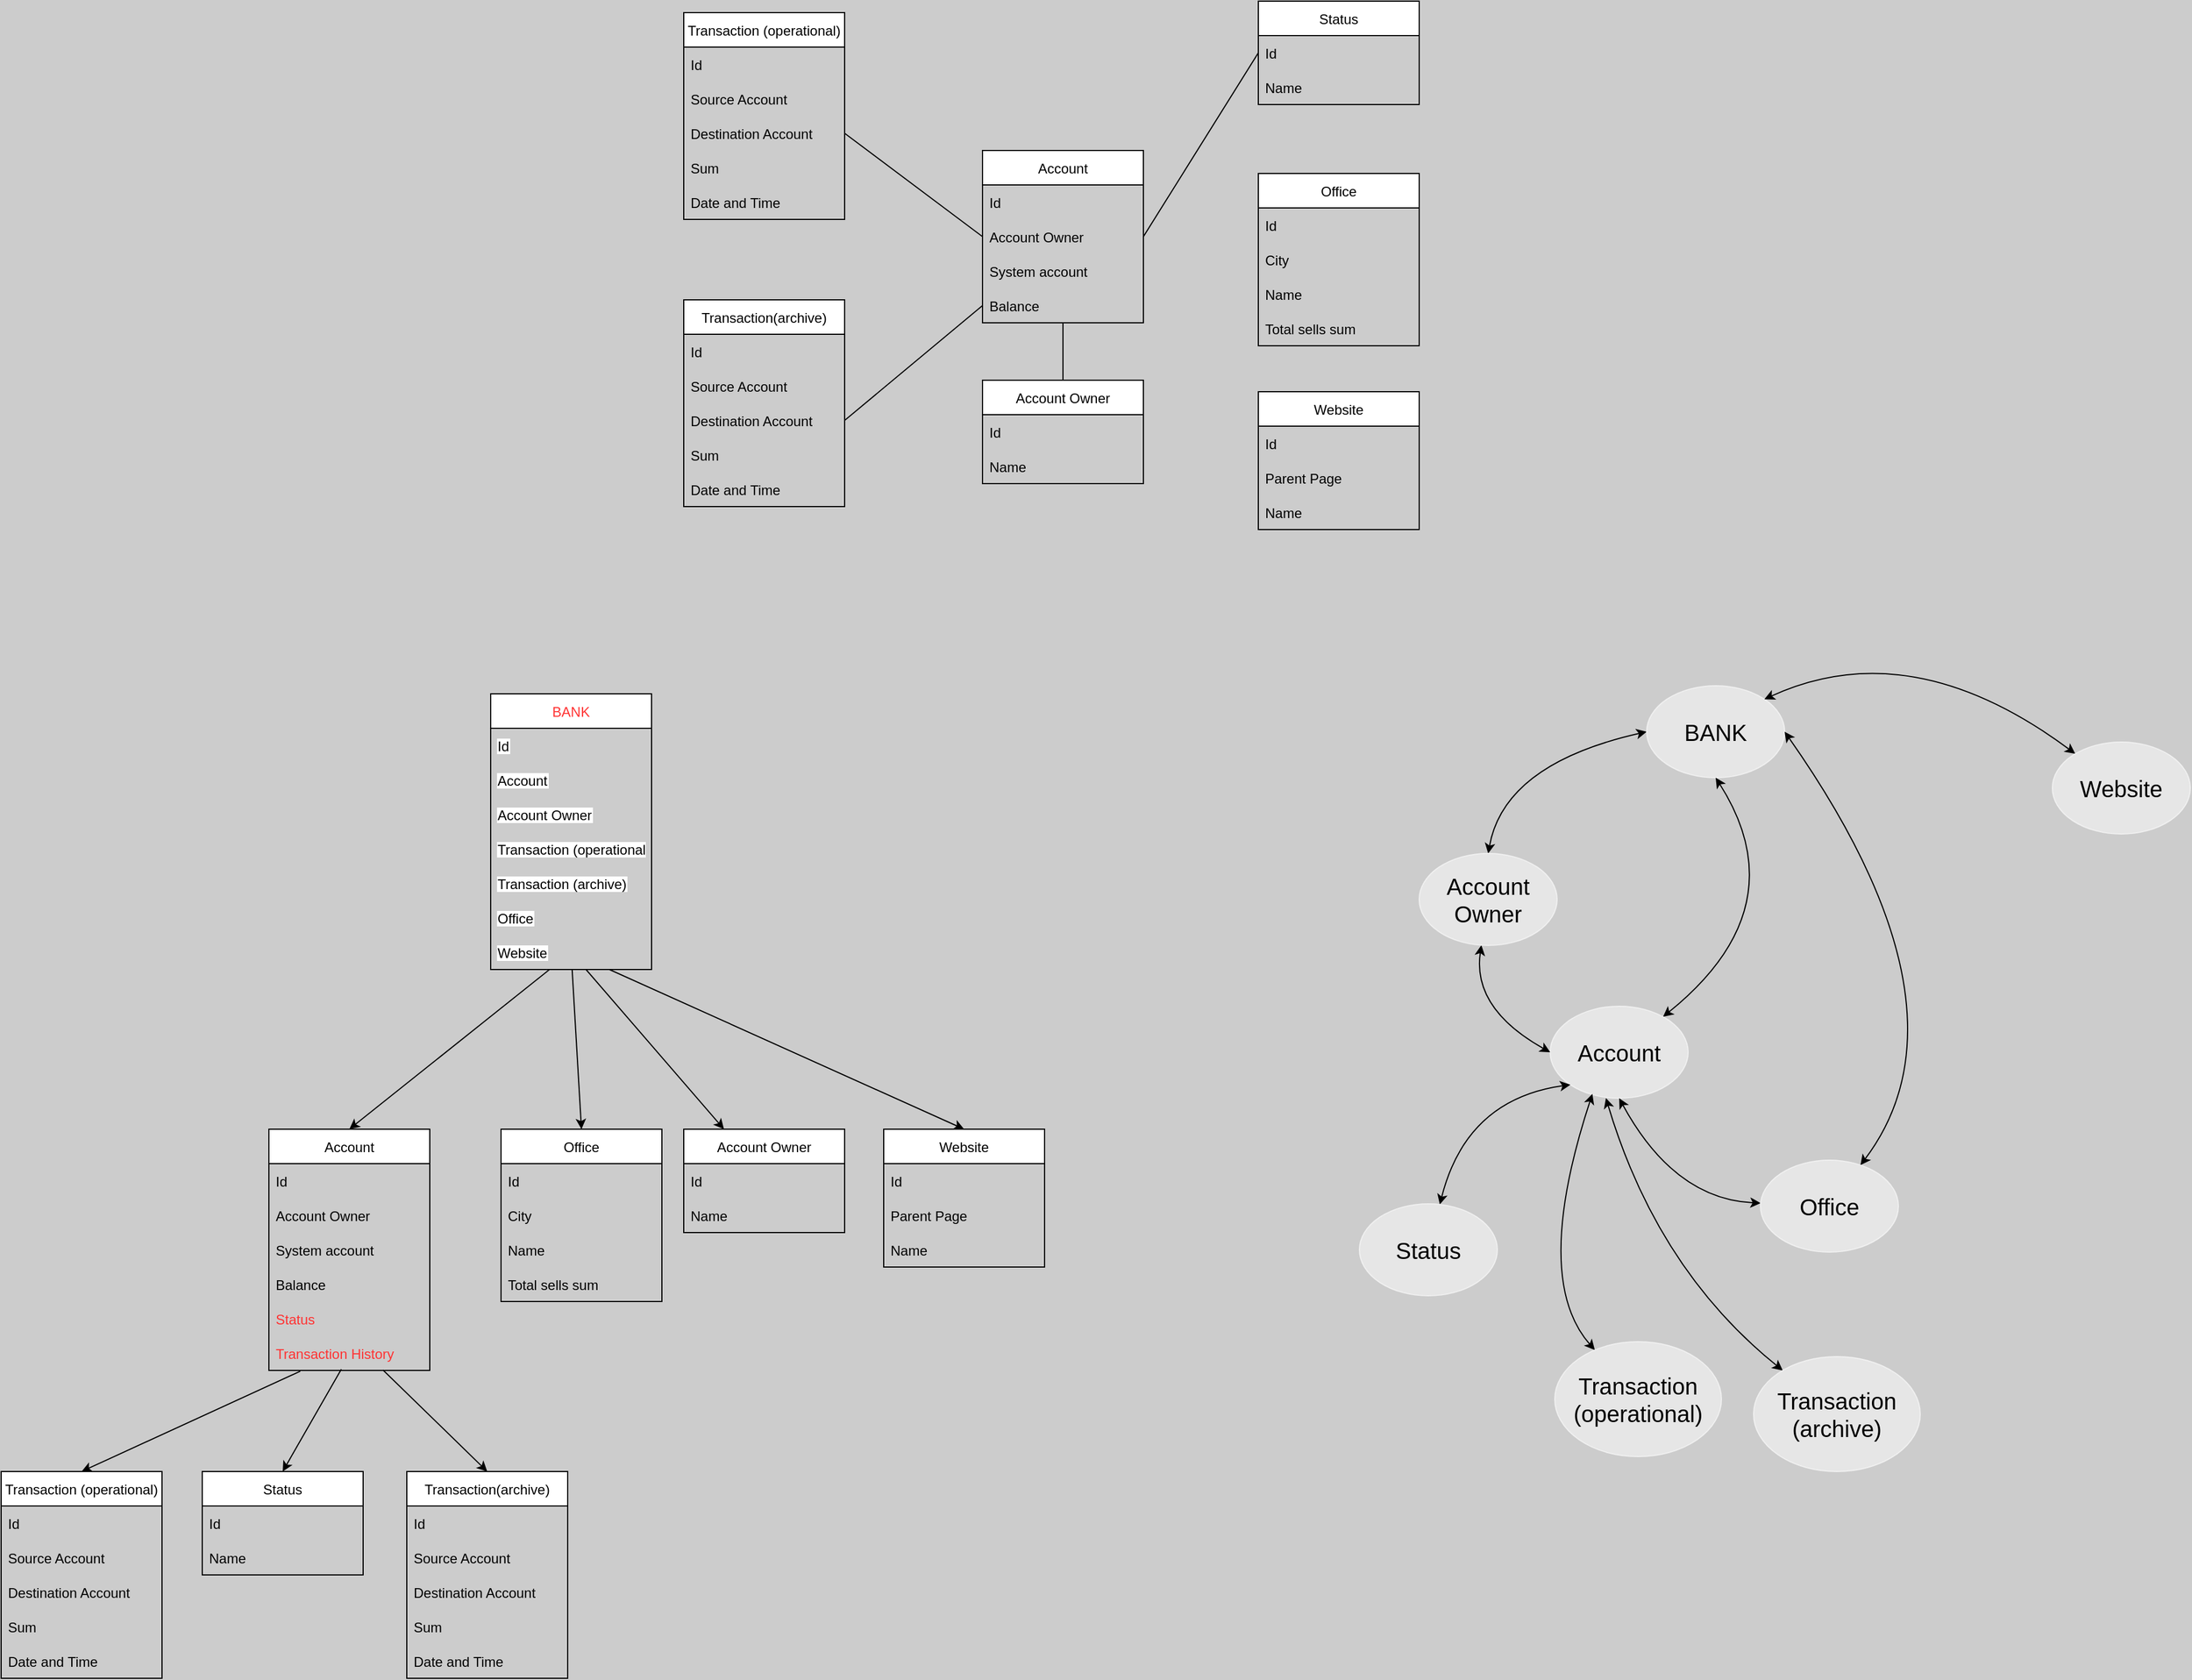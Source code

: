 <mxfile>
    <diagram id="NIccYwYkcgeKXtol_Udf" name="Page-1">
        <mxGraphModel dx="-38" dy="929" grid="0" gridSize="10" guides="1" tooltips="1" connect="1" arrows="1" fold="1" page="1" pageScale="1" pageWidth="1654" pageHeight="1169" background="#CCCCCC" math="0" shadow="0">
            <root>
                <mxCell id="0"/>
                <mxCell id="1" parent="0"/>
                <mxCell id="4" value="Transaction (operational)" style="swimlane;fontStyle=0;childLayout=stackLayout;horizontal=1;startSize=30;horizontalStack=0;resizeParent=1;resizeParentMax=0;resizeLast=0;collapsible=1;marginBottom=0;" parent="1" vertex="1">
                    <mxGeometry x="2867" y="356" width="140" height="180" as="geometry">
                        <mxRectangle x="480" y="230" width="90" height="30" as="alternateBounds"/>
                    </mxGeometry>
                </mxCell>
                <mxCell id="5" value="Id" style="text;strokeColor=none;fillColor=none;align=left;verticalAlign=middle;spacingLeft=4;spacingRight=4;overflow=hidden;points=[[0,0.5],[1,0.5]];portConstraint=eastwest;rotatable=0;" parent="4" vertex="1">
                    <mxGeometry y="30" width="140" height="30" as="geometry"/>
                </mxCell>
                <mxCell id="6" value="Source Account" style="text;strokeColor=none;fillColor=none;align=left;verticalAlign=middle;spacingLeft=4;spacingRight=4;overflow=hidden;points=[[0,0.5],[1,0.5]];portConstraint=eastwest;rotatable=0;" parent="4" vertex="1">
                    <mxGeometry y="60" width="140" height="30" as="geometry"/>
                </mxCell>
                <object label="Destination Account" Sum="" id="7">
                    <mxCell style="text;strokeColor=none;fillColor=none;align=left;verticalAlign=middle;spacingLeft=4;spacingRight=4;overflow=hidden;points=[[0,0.5],[1,0.5]];portConstraint=eastwest;rotatable=0;" parent="4" vertex="1">
                        <mxGeometry y="90" width="140" height="30" as="geometry"/>
                    </mxCell>
                </object>
                <mxCell id="8" value="Sum" style="text;strokeColor=none;fillColor=none;align=left;verticalAlign=middle;spacingLeft=4;spacingRight=4;overflow=hidden;points=[[0,0.5],[1,0.5]];portConstraint=eastwest;rotatable=0;" parent="4" vertex="1">
                    <mxGeometry y="120" width="140" height="30" as="geometry"/>
                </mxCell>
                <mxCell id="9" value="Date and Time" style="text;strokeColor=none;fillColor=none;align=left;verticalAlign=middle;spacingLeft=4;spacingRight=4;overflow=hidden;points=[[0,0.5],[1,0.5]];portConstraint=eastwest;rotatable=0;" parent="4" vertex="1">
                    <mxGeometry y="150" width="140" height="30" as="geometry"/>
                </mxCell>
                <mxCell id="11" value="Transaction(archive)" style="swimlane;fontStyle=0;childLayout=stackLayout;horizontal=1;startSize=30;horizontalStack=0;resizeParent=1;resizeParentMax=0;resizeLast=0;collapsible=1;marginBottom=0;" parent="1" vertex="1">
                    <mxGeometry x="2867" y="606" width="140" height="180" as="geometry">
                        <mxRectangle x="480" y="230" width="90" height="30" as="alternateBounds"/>
                    </mxGeometry>
                </mxCell>
                <mxCell id="12" value="Id" style="text;strokeColor=none;fillColor=none;align=left;verticalAlign=middle;spacingLeft=4;spacingRight=4;overflow=hidden;points=[[0,0.5],[1,0.5]];portConstraint=eastwest;rotatable=0;" parent="11" vertex="1">
                    <mxGeometry y="30" width="140" height="30" as="geometry"/>
                </mxCell>
                <mxCell id="13" value="Source Account" style="text;strokeColor=none;fillColor=none;align=left;verticalAlign=middle;spacingLeft=4;spacingRight=4;overflow=hidden;points=[[0,0.5],[1,0.5]];portConstraint=eastwest;rotatable=0;" parent="11" vertex="1">
                    <mxGeometry y="60" width="140" height="30" as="geometry"/>
                </mxCell>
                <object label="Destination Account" Sum="" id="14">
                    <mxCell style="text;strokeColor=none;fillColor=none;align=left;verticalAlign=middle;spacingLeft=4;spacingRight=4;overflow=hidden;points=[[0,0.5],[1,0.5]];portConstraint=eastwest;rotatable=0;" parent="11" vertex="1">
                        <mxGeometry y="90" width="140" height="30" as="geometry"/>
                    </mxCell>
                </object>
                <mxCell id="15" value="Sum" style="text;strokeColor=none;fillColor=none;align=left;verticalAlign=middle;spacingLeft=4;spacingRight=4;overflow=hidden;points=[[0,0.5],[1,0.5]];portConstraint=eastwest;rotatable=0;" parent="11" vertex="1">
                    <mxGeometry y="120" width="140" height="30" as="geometry"/>
                </mxCell>
                <mxCell id="16" value="Date and Time" style="text;strokeColor=none;fillColor=none;align=left;verticalAlign=middle;spacingLeft=4;spacingRight=4;overflow=hidden;points=[[0,0.5],[1,0.5]];portConstraint=eastwest;rotatable=0;" parent="11" vertex="1">
                    <mxGeometry y="150" width="140" height="30" as="geometry"/>
                </mxCell>
                <mxCell id="17" value="Account" style="swimlane;fontStyle=0;childLayout=stackLayout;horizontal=1;startSize=30;horizontalStack=0;resizeParent=1;resizeParentMax=0;resizeLast=0;collapsible=1;marginBottom=0;" parent="1" vertex="1">
                    <mxGeometry x="3127" y="476" width="140" height="150" as="geometry">
                        <mxRectangle x="480" y="230" width="90" height="30" as="alternateBounds"/>
                    </mxGeometry>
                </mxCell>
                <mxCell id="18" value="Id" style="text;strokeColor=none;fillColor=none;align=left;verticalAlign=middle;spacingLeft=4;spacingRight=4;overflow=hidden;points=[[0,0.5],[1,0.5]];portConstraint=eastwest;rotatable=0;" parent="17" vertex="1">
                    <mxGeometry y="30" width="140" height="30" as="geometry"/>
                </mxCell>
                <mxCell id="19" value="Account Owner" style="text;strokeColor=none;fillColor=none;align=left;verticalAlign=middle;spacingLeft=4;spacingRight=4;overflow=hidden;points=[[0,0.5],[1,0.5]];portConstraint=eastwest;rotatable=0;" parent="17" vertex="1">
                    <mxGeometry y="60" width="140" height="30" as="geometry"/>
                </mxCell>
                <object label="System account" Sum="" id="20">
                    <mxCell style="text;strokeColor=none;fillColor=none;align=left;verticalAlign=middle;spacingLeft=4;spacingRight=4;overflow=hidden;points=[[0,0.5],[1,0.5]];portConstraint=eastwest;rotatable=0;" parent="17" vertex="1">
                        <mxGeometry y="90" width="140" height="30" as="geometry"/>
                    </mxCell>
                </object>
                <mxCell id="21" value="Balance" style="text;strokeColor=none;fillColor=none;align=left;verticalAlign=middle;spacingLeft=4;spacingRight=4;overflow=hidden;points=[[0,0.5],[1,0.5]];portConstraint=eastwest;rotatable=0;" parent="17" vertex="1">
                    <mxGeometry y="120" width="140" height="30" as="geometry"/>
                </mxCell>
                <mxCell id="23" value="Status" style="swimlane;fontStyle=0;childLayout=stackLayout;horizontal=1;startSize=30;horizontalStack=0;resizeParent=1;resizeParentMax=0;resizeLast=0;collapsible=1;marginBottom=0;" parent="1" vertex="1">
                    <mxGeometry x="3367" y="346" width="140" height="90" as="geometry">
                        <mxRectangle x="480" y="230" width="90" height="30" as="alternateBounds"/>
                    </mxGeometry>
                </mxCell>
                <mxCell id="24" value="Id" style="text;strokeColor=none;fillColor=none;align=left;verticalAlign=middle;spacingLeft=4;spacingRight=4;overflow=hidden;points=[[0,0.5],[1,0.5]];portConstraint=eastwest;rotatable=0;" parent="23" vertex="1">
                    <mxGeometry y="30" width="140" height="30" as="geometry"/>
                </mxCell>
                <mxCell id="25" value="Name" style="text;strokeColor=none;fillColor=none;align=left;verticalAlign=middle;spacingLeft=4;spacingRight=4;overflow=hidden;points=[[0,0.5],[1,0.5]];portConstraint=eastwest;rotatable=0;" parent="23" vertex="1">
                    <mxGeometry y="60" width="140" height="30" as="geometry"/>
                </mxCell>
                <mxCell id="28" value="Office" style="swimlane;fontStyle=0;childLayout=stackLayout;horizontal=1;startSize=30;horizontalStack=0;resizeParent=1;resizeParentMax=0;resizeLast=0;collapsible=1;marginBottom=0;" parent="1" vertex="1">
                    <mxGeometry x="3367" y="496" width="140" height="150" as="geometry">
                        <mxRectangle x="480" y="230" width="90" height="30" as="alternateBounds"/>
                    </mxGeometry>
                </mxCell>
                <mxCell id="29" value="Id" style="text;strokeColor=none;fillColor=none;align=left;verticalAlign=middle;spacingLeft=4;spacingRight=4;overflow=hidden;points=[[0,0.5],[1,0.5]];portConstraint=eastwest;rotatable=0;" parent="28" vertex="1">
                    <mxGeometry y="30" width="140" height="30" as="geometry"/>
                </mxCell>
                <mxCell id="30" value="City" style="text;strokeColor=none;fillColor=none;align=left;verticalAlign=middle;spacingLeft=4;spacingRight=4;overflow=hidden;points=[[0,0.5],[1,0.5]];portConstraint=eastwest;rotatable=0;" parent="28" vertex="1">
                    <mxGeometry y="60" width="140" height="30" as="geometry"/>
                </mxCell>
                <object label="Name" Sum="" id="31">
                    <mxCell style="text;strokeColor=none;fillColor=none;align=left;verticalAlign=middle;spacingLeft=4;spacingRight=4;overflow=hidden;points=[[0,0.5],[1,0.5]];portConstraint=eastwest;rotatable=0;" parent="28" vertex="1">
                        <mxGeometry y="90" width="140" height="30" as="geometry"/>
                    </mxCell>
                </object>
                <mxCell id="32" value="Total sells sum" style="text;strokeColor=none;fillColor=none;align=left;verticalAlign=middle;spacingLeft=4;spacingRight=4;overflow=hidden;points=[[0,0.5],[1,0.5]];portConstraint=eastwest;rotatable=0;" parent="28" vertex="1">
                    <mxGeometry y="120" width="140" height="30" as="geometry"/>
                </mxCell>
                <mxCell id="39" value="Website" style="swimlane;fontStyle=0;childLayout=stackLayout;horizontal=1;startSize=30;horizontalStack=0;resizeParent=1;resizeParentMax=0;resizeLast=0;collapsible=1;marginBottom=0;" parent="1" vertex="1">
                    <mxGeometry x="3367" y="686" width="140" height="120" as="geometry">
                        <mxRectangle x="480" y="230" width="90" height="30" as="alternateBounds"/>
                    </mxGeometry>
                </mxCell>
                <mxCell id="40" value="Id" style="text;strokeColor=none;fillColor=none;align=left;verticalAlign=middle;spacingLeft=4;spacingRight=4;overflow=hidden;points=[[0,0.5],[1,0.5]];portConstraint=eastwest;rotatable=0;" parent="39" vertex="1">
                    <mxGeometry y="30" width="140" height="30" as="geometry"/>
                </mxCell>
                <mxCell id="41" value="Parent Page" style="text;strokeColor=none;fillColor=none;align=left;verticalAlign=middle;spacingLeft=4;spacingRight=4;overflow=hidden;points=[[0,0.5],[1,0.5]];portConstraint=eastwest;rotatable=0;" parent="39" vertex="1">
                    <mxGeometry y="60" width="140" height="30" as="geometry"/>
                </mxCell>
                <mxCell id="42" value="Name" style="text;strokeColor=none;fillColor=none;align=left;verticalAlign=middle;spacingLeft=4;spacingRight=4;overflow=hidden;points=[[0,0.5],[1,0.5]];portConstraint=eastwest;rotatable=0;" parent="39" vertex="1">
                    <mxGeometry y="90" width="140" height="30" as="geometry"/>
                </mxCell>
                <mxCell id="43" value="Account Owner" style="swimlane;fontStyle=0;childLayout=stackLayout;horizontal=1;startSize=30;horizontalStack=0;resizeParent=1;resizeParentMax=0;resizeLast=0;collapsible=1;marginBottom=0;" parent="1" vertex="1">
                    <mxGeometry x="3127" y="676" width="140" height="90" as="geometry">
                        <mxRectangle x="480" y="230" width="90" height="30" as="alternateBounds"/>
                    </mxGeometry>
                </mxCell>
                <mxCell id="44" value="Id" style="text;strokeColor=none;fillColor=none;align=left;verticalAlign=middle;spacingLeft=4;spacingRight=4;overflow=hidden;points=[[0,0.5],[1,0.5]];portConstraint=eastwest;rotatable=0;" parent="43" vertex="1">
                    <mxGeometry y="30" width="140" height="30" as="geometry"/>
                </mxCell>
                <mxCell id="45" value="Name" style="text;strokeColor=none;fillColor=none;align=left;verticalAlign=middle;spacingLeft=4;spacingRight=4;overflow=hidden;points=[[0,0.5],[1,0.5]];portConstraint=eastwest;rotatable=0;" parent="43" vertex="1">
                    <mxGeometry y="60" width="140" height="30" as="geometry"/>
                </mxCell>
                <mxCell id="82" style="edgeStyle=none;html=1;exitX=1;exitY=0.5;exitDx=0;exitDy=0;entryX=0;entryY=0.5;entryDx=0;entryDy=0;endArrow=none;endFill=0;" parent="1" source="7" target="19" edge="1">
                    <mxGeometry relative="1" as="geometry"/>
                </mxCell>
                <mxCell id="83" style="edgeStyle=none;shape=connector;rounded=1;html=1;exitX=1;exitY=0.5;exitDx=0;exitDy=0;entryX=0;entryY=0.5;entryDx=0;entryDy=0;labelBackgroundColor=default;fontFamily=Helvetica;fontSize=11;fontColor=default;endArrow=none;endFill=0;strokeColor=default;" parent="1" source="19" target="23" edge="1">
                    <mxGeometry relative="1" as="geometry"/>
                </mxCell>
                <mxCell id="84" style="edgeStyle=none;shape=connector;rounded=1;html=1;entryX=0.5;entryY=0;entryDx=0;entryDy=0;labelBackgroundColor=default;fontFamily=Helvetica;fontSize=11;fontColor=default;endArrow=none;endFill=0;strokeColor=default;" parent="1" source="21" target="43" edge="1">
                    <mxGeometry relative="1" as="geometry"/>
                </mxCell>
                <mxCell id="85" style="edgeStyle=none;shape=connector;rounded=1;html=1;exitX=0;exitY=0.5;exitDx=0;exitDy=0;entryX=1;entryY=0.5;entryDx=0;entryDy=0;labelBackgroundColor=default;fontFamily=Helvetica;fontSize=11;fontColor=default;endArrow=none;endFill=0;strokeColor=default;" parent="1" source="21" target="14" edge="1">
                    <mxGeometry relative="1" as="geometry"/>
                </mxCell>
                <mxCell id="115" value="Transaction (operational)" style="swimlane;fontStyle=0;childLayout=stackLayout;horizontal=1;startSize=30;horizontalStack=0;resizeParent=1;resizeParentMax=0;resizeLast=0;collapsible=1;marginBottom=0;" parent="1" vertex="1">
                    <mxGeometry x="2273" y="1626" width="140" height="180" as="geometry">
                        <mxRectangle x="480" y="230" width="90" height="30" as="alternateBounds"/>
                    </mxGeometry>
                </mxCell>
                <mxCell id="116" value="Id" style="text;strokeColor=none;fillColor=none;align=left;verticalAlign=middle;spacingLeft=4;spacingRight=4;overflow=hidden;points=[[0,0.5],[1,0.5]];portConstraint=eastwest;rotatable=0;" parent="115" vertex="1">
                    <mxGeometry y="30" width="140" height="30" as="geometry"/>
                </mxCell>
                <mxCell id="117" value="Source Account" style="text;strokeColor=none;fillColor=none;align=left;verticalAlign=middle;spacingLeft=4;spacingRight=4;overflow=hidden;points=[[0,0.5],[1,0.5]];portConstraint=eastwest;rotatable=0;" parent="115" vertex="1">
                    <mxGeometry y="60" width="140" height="30" as="geometry"/>
                </mxCell>
                <object label="Destination Account" Sum="" id="118">
                    <mxCell style="text;strokeColor=none;fillColor=none;align=left;verticalAlign=middle;spacingLeft=4;spacingRight=4;overflow=hidden;points=[[0,0.5],[1,0.5]];portConstraint=eastwest;rotatable=0;" parent="115" vertex="1">
                        <mxGeometry y="90" width="140" height="30" as="geometry"/>
                    </mxCell>
                </object>
                <mxCell id="119" value="Sum" style="text;strokeColor=none;fillColor=none;align=left;verticalAlign=middle;spacingLeft=4;spacingRight=4;overflow=hidden;points=[[0,0.5],[1,0.5]];portConstraint=eastwest;rotatable=0;" parent="115" vertex="1">
                    <mxGeometry y="120" width="140" height="30" as="geometry"/>
                </mxCell>
                <mxCell id="120" value="Date and Time" style="text;strokeColor=none;fillColor=none;align=left;verticalAlign=middle;spacingLeft=4;spacingRight=4;overflow=hidden;points=[[0,0.5],[1,0.5]];portConstraint=eastwest;rotatable=0;" parent="115" vertex="1">
                    <mxGeometry y="150" width="140" height="30" as="geometry"/>
                </mxCell>
                <mxCell id="121" style="text;strokeColor=none;fillColor=none;align=left;verticalAlign=middle;spacingLeft=4;spacingRight=4;overflow=hidden;points=[[0,0.5],[1,0.5]];portConstraint=eastwest;rotatable=0;" parent="1" vertex="1">
                    <mxGeometry x="2473" y="1522" width="140" height="30" as="geometry"/>
                </mxCell>
                <mxCell id="128" value="Account" style="swimlane;fontStyle=0;childLayout=stackLayout;horizontal=1;startSize=30;horizontalStack=0;resizeParent=1;resizeParentMax=0;resizeLast=0;collapsible=1;marginBottom=0;" parent="1" vertex="1">
                    <mxGeometry x="2506" y="1328" width="140" height="210" as="geometry">
                        <mxRectangle x="480" y="230" width="90" height="30" as="alternateBounds"/>
                    </mxGeometry>
                </mxCell>
                <mxCell id="129" value="Id" style="text;strokeColor=none;fillColor=none;align=left;verticalAlign=middle;spacingLeft=4;spacingRight=4;overflow=hidden;points=[[0,0.5],[1,0.5]];portConstraint=eastwest;rotatable=0;" parent="128" vertex="1">
                    <mxGeometry y="30" width="140" height="30" as="geometry"/>
                </mxCell>
                <mxCell id="130" value="Account Owner" style="text;strokeColor=none;fillColor=none;align=left;verticalAlign=middle;spacingLeft=4;spacingRight=4;overflow=hidden;points=[[0,0.5],[1,0.5]];portConstraint=eastwest;rotatable=0;" parent="128" vertex="1">
                    <mxGeometry y="60" width="140" height="30" as="geometry"/>
                </mxCell>
                <object label="System account" Sum="" id="131">
                    <mxCell style="text;strokeColor=none;fillColor=none;align=left;verticalAlign=middle;spacingLeft=4;spacingRight=4;overflow=hidden;points=[[0,0.5],[1,0.5]];portConstraint=eastwest;rotatable=0;" parent="128" vertex="1">
                        <mxGeometry y="90" width="140" height="30" as="geometry"/>
                    </mxCell>
                </object>
                <mxCell id="132" value="Balance" style="text;strokeColor=none;fillColor=none;align=left;verticalAlign=middle;spacingLeft=4;spacingRight=4;overflow=hidden;points=[[0,0.5],[1,0.5]];portConstraint=eastwest;rotatable=0;" parent="128" vertex="1">
                    <mxGeometry y="120" width="140" height="30" as="geometry"/>
                </mxCell>
                <mxCell id="133" value="Status" style="text;strokeColor=none;fillColor=none;align=left;verticalAlign=middle;spacingLeft=4;spacingRight=4;overflow=hidden;points=[[0,0.5],[1,0.5]];portConstraint=eastwest;rotatable=0;labelBackgroundColor=none;fontColor=#FF3333;" parent="128" vertex="1">
                    <mxGeometry y="150" width="140" height="30" as="geometry"/>
                </mxCell>
                <mxCell id="164" value="Transaction History" style="text;strokeColor=none;fillColor=none;align=left;verticalAlign=middle;spacingLeft=4;spacingRight=4;overflow=hidden;points=[[0,0.5],[1,0.5]];portConstraint=eastwest;rotatable=0;labelBackgroundColor=none;fontColor=#FF3333;" parent="128" vertex="1">
                    <mxGeometry y="180" width="140" height="30" as="geometry"/>
                </mxCell>
                <mxCell id="134" value="Status" style="swimlane;fontStyle=0;childLayout=stackLayout;horizontal=1;startSize=30;horizontalStack=0;resizeParent=1;resizeParentMax=0;resizeLast=0;collapsible=1;marginBottom=0;" parent="1" vertex="1">
                    <mxGeometry x="2448" y="1626" width="140" height="90" as="geometry">
                        <mxRectangle x="480" y="230" width="90" height="30" as="alternateBounds"/>
                    </mxGeometry>
                </mxCell>
                <mxCell id="135" value="Id" style="text;strokeColor=none;fillColor=none;align=left;verticalAlign=middle;spacingLeft=4;spacingRight=4;overflow=hidden;points=[[0,0.5],[1,0.5]];portConstraint=eastwest;rotatable=0;" parent="134" vertex="1">
                    <mxGeometry y="30" width="140" height="30" as="geometry"/>
                </mxCell>
                <mxCell id="136" value="Name" style="text;strokeColor=none;fillColor=none;align=left;verticalAlign=middle;spacingLeft=4;spacingRight=4;overflow=hidden;points=[[0,0.5],[1,0.5]];portConstraint=eastwest;rotatable=0;" parent="134" vertex="1">
                    <mxGeometry y="60" width="140" height="30" as="geometry"/>
                </mxCell>
                <mxCell id="137" value="Office" style="swimlane;fontStyle=0;childLayout=stackLayout;horizontal=1;startSize=30;horizontalStack=0;resizeParent=1;resizeParentMax=0;resizeLast=0;collapsible=1;marginBottom=0;" parent="1" vertex="1">
                    <mxGeometry x="2708" y="1328" width="140" height="150" as="geometry">
                        <mxRectangle x="480" y="230" width="90" height="30" as="alternateBounds"/>
                    </mxGeometry>
                </mxCell>
                <mxCell id="138" value="Id" style="text;strokeColor=none;fillColor=none;align=left;verticalAlign=middle;spacingLeft=4;spacingRight=4;overflow=hidden;points=[[0,0.5],[1,0.5]];portConstraint=eastwest;rotatable=0;" parent="137" vertex="1">
                    <mxGeometry y="30" width="140" height="30" as="geometry"/>
                </mxCell>
                <mxCell id="139" value="City" style="text;strokeColor=none;fillColor=none;align=left;verticalAlign=middle;spacingLeft=4;spacingRight=4;overflow=hidden;points=[[0,0.5],[1,0.5]];portConstraint=eastwest;rotatable=0;" parent="137" vertex="1">
                    <mxGeometry y="60" width="140" height="30" as="geometry"/>
                </mxCell>
                <object label="Name" Sum="" id="140">
                    <mxCell style="text;strokeColor=none;fillColor=none;align=left;verticalAlign=middle;spacingLeft=4;spacingRight=4;overflow=hidden;points=[[0,0.5],[1,0.5]];portConstraint=eastwest;rotatable=0;" parent="137" vertex="1">
                        <mxGeometry y="90" width="140" height="30" as="geometry"/>
                    </mxCell>
                </object>
                <mxCell id="141" value="Total sells sum" style="text;strokeColor=none;fillColor=none;align=left;verticalAlign=middle;spacingLeft=4;spacingRight=4;overflow=hidden;points=[[0,0.5],[1,0.5]];portConstraint=eastwest;rotatable=0;" parent="137" vertex="1">
                    <mxGeometry y="120" width="140" height="30" as="geometry"/>
                </mxCell>
                <mxCell id="142" value="Website" style="swimlane;fontStyle=0;childLayout=stackLayout;horizontal=1;startSize=30;horizontalStack=0;resizeParent=1;resizeParentMax=0;resizeLast=0;collapsible=1;marginBottom=0;" parent="1" vertex="1">
                    <mxGeometry x="3041" y="1328" width="140" height="120" as="geometry">
                        <mxRectangle x="480" y="230" width="90" height="30" as="alternateBounds"/>
                    </mxGeometry>
                </mxCell>
                <mxCell id="143" value="Id" style="text;strokeColor=none;fillColor=none;align=left;verticalAlign=middle;spacingLeft=4;spacingRight=4;overflow=hidden;points=[[0,0.5],[1,0.5]];portConstraint=eastwest;rotatable=0;" parent="142" vertex="1">
                    <mxGeometry y="30" width="140" height="30" as="geometry"/>
                </mxCell>
                <mxCell id="144" value="Parent Page" style="text;strokeColor=none;fillColor=none;align=left;verticalAlign=middle;spacingLeft=4;spacingRight=4;overflow=hidden;points=[[0,0.5],[1,0.5]];portConstraint=eastwest;rotatable=0;" parent="142" vertex="1">
                    <mxGeometry y="60" width="140" height="30" as="geometry"/>
                </mxCell>
                <mxCell id="145" value="Name" style="text;strokeColor=none;fillColor=none;align=left;verticalAlign=middle;spacingLeft=4;spacingRight=4;overflow=hidden;points=[[0,0.5],[1,0.5]];portConstraint=eastwest;rotatable=0;" parent="142" vertex="1">
                    <mxGeometry y="90" width="140" height="30" as="geometry"/>
                </mxCell>
                <mxCell id="146" value="Account Owner" style="swimlane;fontStyle=0;childLayout=stackLayout;horizontal=1;startSize=30;horizontalStack=0;resizeParent=1;resizeParentMax=0;resizeLast=0;collapsible=1;marginBottom=0;" parent="1" vertex="1">
                    <mxGeometry x="2867" y="1328" width="140" height="90" as="geometry">
                        <mxRectangle x="480" y="230" width="90" height="30" as="alternateBounds"/>
                    </mxGeometry>
                </mxCell>
                <mxCell id="147" value="Id" style="text;strokeColor=none;fillColor=none;align=left;verticalAlign=middle;spacingLeft=4;spacingRight=4;overflow=hidden;points=[[0,0.5],[1,0.5]];portConstraint=eastwest;rotatable=0;" parent="146" vertex="1">
                    <mxGeometry y="30" width="140" height="30" as="geometry"/>
                </mxCell>
                <mxCell id="148" value="Name" style="text;strokeColor=none;fillColor=none;align=left;verticalAlign=middle;spacingLeft=4;spacingRight=4;overflow=hidden;points=[[0,0.5],[1,0.5]];portConstraint=eastwest;rotatable=0;" parent="146" vertex="1">
                    <mxGeometry y="60" width="140" height="30" as="geometry"/>
                </mxCell>
                <mxCell id="149" value="BANK" style="swimlane;fontStyle=0;childLayout=stackLayout;horizontal=1;startSize=30;horizontalStack=0;resizeParent=1;resizeParentMax=0;resizeLast=0;collapsible=1;marginBottom=0;labelBackgroundColor=default;fontColor=#FF3333;" parent="1" vertex="1">
                    <mxGeometry x="2699" y="949" width="140" height="240" as="geometry">
                        <mxRectangle x="480" y="230" width="90" height="30" as="alternateBounds"/>
                    </mxGeometry>
                </mxCell>
                <mxCell id="150" value="Id" style="text;strokeColor=none;fillColor=none;align=left;verticalAlign=middle;spacingLeft=4;spacingRight=4;overflow=hidden;points=[[0,0.5],[1,0.5]];portConstraint=eastwest;rotatable=0;labelBackgroundColor=default;" parent="149" vertex="1">
                    <mxGeometry y="30" width="140" height="30" as="geometry"/>
                </mxCell>
                <mxCell id="151" value="Account" style="text;strokeColor=none;fillColor=none;align=left;verticalAlign=middle;spacingLeft=4;spacingRight=4;overflow=hidden;points=[[0,0.5],[1,0.5]];portConstraint=eastwest;rotatable=0;labelBackgroundColor=default;" parent="149" vertex="1">
                    <mxGeometry y="60" width="140" height="30" as="geometry"/>
                </mxCell>
                <object label="Account Owner" Sum="" id="152">
                    <mxCell style="text;strokeColor=none;fillColor=none;align=left;verticalAlign=middle;spacingLeft=4;spacingRight=4;overflow=hidden;points=[[0,0.5],[1,0.5]];portConstraint=eastwest;rotatable=0;labelBackgroundColor=default;" parent="149" vertex="1">
                        <mxGeometry y="90" width="140" height="30" as="geometry"/>
                    </mxCell>
                </object>
                <mxCell id="153" value="Transaction (operational)" style="text;strokeColor=none;fillColor=none;align=left;verticalAlign=middle;spacingLeft=4;spacingRight=4;overflow=hidden;points=[[0,0.5],[1,0.5]];portConstraint=eastwest;rotatable=0;labelBackgroundColor=default;" parent="149" vertex="1">
                    <mxGeometry y="120" width="140" height="30" as="geometry"/>
                </mxCell>
                <mxCell id="154" value="Transaction (archive)" style="text;strokeColor=none;fillColor=none;align=left;verticalAlign=middle;spacingLeft=4;spacingRight=4;overflow=hidden;points=[[0,0.5],[1,0.5]];portConstraint=eastwest;rotatable=0;labelBackgroundColor=default;" parent="149" vertex="1">
                    <mxGeometry y="150" width="140" height="30" as="geometry"/>
                </mxCell>
                <mxCell id="155" value="Office" style="text;strokeColor=none;fillColor=none;align=left;verticalAlign=middle;spacingLeft=4;spacingRight=4;overflow=hidden;points=[[0,0.5],[1,0.5]];portConstraint=eastwest;rotatable=0;labelBackgroundColor=default;" parent="149" vertex="1">
                    <mxGeometry y="180" width="140" height="30" as="geometry"/>
                </mxCell>
                <mxCell id="156" value="Website" style="text;strokeColor=none;fillColor=none;align=left;verticalAlign=middle;spacingLeft=4;spacingRight=4;overflow=hidden;points=[[0,0.5],[1,0.5]];portConstraint=eastwest;rotatable=0;labelBackgroundColor=default;" parent="149" vertex="1">
                    <mxGeometry y="210" width="140" height="30" as="geometry"/>
                </mxCell>
                <mxCell id="157" value="" style="endArrow=classic;html=1;rounded=1;labelBackgroundColor=default;fontFamily=Helvetica;fontSize=11;fontColor=default;strokeColor=default;shape=connector;entryX=0.5;entryY=0;entryDx=0;entryDy=0;" parent="1" source="156" target="128" edge="1">
                    <mxGeometry width="50" height="50" relative="1" as="geometry">
                        <mxPoint x="2832" y="1369" as="sourcePoint"/>
                        <mxPoint x="2882" y="1319" as="targetPoint"/>
                    </mxGeometry>
                </mxCell>
                <mxCell id="158" style="edgeStyle=none;shape=connector;rounded=1;html=1;exitX=0.195;exitY=1.024;exitDx=0;exitDy=0;labelBackgroundColor=default;fontFamily=Helvetica;fontSize=11;fontColor=default;endArrow=classic;strokeColor=default;exitPerimeter=0;entryX=0.5;entryY=0;entryDx=0;entryDy=0;" parent="1" source="164" target="115" edge="1">
                    <mxGeometry relative="1" as="geometry">
                        <mxPoint x="2283" y="1520" as="targetPoint"/>
                    </mxGeometry>
                </mxCell>
                <mxCell id="159" style="edgeStyle=none;shape=connector;rounded=1;html=1;entryX=0.5;entryY=0;entryDx=0;entryDy=0;labelBackgroundColor=default;fontFamily=Helvetica;fontSize=11;fontColor=default;endArrow=classic;strokeColor=default;exitX=0.709;exitY=0.986;exitDx=0;exitDy=0;exitPerimeter=0;" parent="1" source="164" target="122" edge="1">
                    <mxGeometry relative="1" as="geometry">
                        <mxPoint x="2677" y="1650" as="targetPoint"/>
                    </mxGeometry>
                </mxCell>
                <mxCell id="160" style="edgeStyle=none;shape=connector;rounded=1;html=1;entryX=0.25;entryY=0;entryDx=0;entryDy=0;labelBackgroundColor=default;fontFamily=Helvetica;fontSize=11;fontColor=default;endArrow=classic;strokeColor=default;" parent="1" source="156" target="146" edge="1">
                    <mxGeometry relative="1" as="geometry"/>
                </mxCell>
                <mxCell id="161" style="edgeStyle=none;shape=connector;rounded=1;html=1;entryX=0.5;entryY=0;entryDx=0;entryDy=0;labelBackgroundColor=default;fontFamily=Helvetica;fontSize=11;fontColor=default;endArrow=classic;strokeColor=default;" parent="1" source="156" target="137" edge="1">
                    <mxGeometry relative="1" as="geometry"/>
                </mxCell>
                <mxCell id="162" style="edgeStyle=none;shape=connector;rounded=1;html=1;entryX=0.5;entryY=0;entryDx=0;entryDy=0;labelBackgroundColor=default;fontFamily=Helvetica;fontSize=11;fontColor=default;endArrow=classic;strokeColor=default;" parent="1" source="156" target="142" edge="1">
                    <mxGeometry relative="1" as="geometry"/>
                </mxCell>
                <mxCell id="163" value="" style="endArrow=classic;startArrow=none;html=1;rounded=1;labelBackgroundColor=default;fontFamily=Helvetica;fontSize=11;fontColor=default;strokeColor=default;shape=connector;entryX=0.5;entryY=0;entryDx=0;entryDy=0;exitX=0.45;exitY=0.967;exitDx=0;exitDy=0;exitPerimeter=0;startFill=0;" parent="1" source="164" target="134" edge="1">
                    <mxGeometry width="50" height="50" relative="1" as="geometry">
                        <mxPoint x="3105" y="1454" as="sourcePoint"/>
                        <mxPoint x="3155" y="1404" as="targetPoint"/>
                    </mxGeometry>
                </mxCell>
                <mxCell id="122" value="Transaction(archive)" style="swimlane;fontStyle=0;childLayout=stackLayout;horizontal=1;startSize=30;horizontalStack=0;resizeParent=1;resizeParentMax=0;resizeLast=0;collapsible=1;marginBottom=0;" parent="1" vertex="1">
                    <mxGeometry x="2626" y="1626" width="140" height="180" as="geometry">
                        <mxRectangle x="480" y="230" width="90" height="30" as="alternateBounds"/>
                    </mxGeometry>
                </mxCell>
                <mxCell id="123" value="Id" style="text;strokeColor=none;fillColor=none;align=left;verticalAlign=middle;spacingLeft=4;spacingRight=4;overflow=hidden;points=[[0,0.5],[1,0.5]];portConstraint=eastwest;rotatable=0;" parent="122" vertex="1">
                    <mxGeometry y="30" width="140" height="30" as="geometry"/>
                </mxCell>
                <mxCell id="124" value="Source Account" style="text;strokeColor=none;fillColor=none;align=left;verticalAlign=middle;spacingLeft=4;spacingRight=4;overflow=hidden;points=[[0,0.5],[1,0.5]];portConstraint=eastwest;rotatable=0;" parent="122" vertex="1">
                    <mxGeometry y="60" width="140" height="30" as="geometry"/>
                </mxCell>
                <object label="Destination Account" Sum="" id="125">
                    <mxCell style="text;strokeColor=none;fillColor=none;align=left;verticalAlign=middle;spacingLeft=4;spacingRight=4;overflow=hidden;points=[[0,0.5],[1,0.5]];portConstraint=eastwest;rotatable=0;" parent="122" vertex="1">
                        <mxGeometry y="90" width="140" height="30" as="geometry"/>
                    </mxCell>
                </object>
                <mxCell id="126" value="Sum" style="text;strokeColor=none;fillColor=none;align=left;verticalAlign=middle;spacingLeft=4;spacingRight=4;overflow=hidden;points=[[0,0.5],[1,0.5]];portConstraint=eastwest;rotatable=0;" parent="122" vertex="1">
                    <mxGeometry y="120" width="140" height="30" as="geometry"/>
                </mxCell>
                <mxCell id="127" value="Date and Time" style="text;strokeColor=none;fillColor=none;align=left;verticalAlign=middle;spacingLeft=4;spacingRight=4;overflow=hidden;points=[[0,0.5],[1,0.5]];portConstraint=eastwest;rotatable=0;" parent="122" vertex="1">
                    <mxGeometry y="150" width="140" height="30" as="geometry"/>
                </mxCell>
                <mxCell id="225" style="edgeStyle=none;shape=connector;curved=1;rounded=1;html=1;exitX=0;exitY=0.5;exitDx=0;exitDy=0;entryX=0.5;entryY=0;entryDx=0;entryDy=0;labelBackgroundColor=default;fontFamily=Helvetica;fontSize=20;fontColor=#F0F0F0;startArrow=classic;startFill=1;endArrow=classic;strokeColor=default;" parent="1" source="216" target="220" edge="1">
                    <mxGeometry relative="1" as="geometry">
                        <Array as="points">
                            <mxPoint x="3581" y="1010"/>
                        </Array>
                    </mxGeometry>
                </mxCell>
                <mxCell id="216" value="&lt;font style=&quot;font-size: 20px&quot;&gt;BANK&lt;/font&gt;" style="ellipse;whiteSpace=wrap;html=1;labelBackgroundColor=none;fontFamily=Helvetica;fontSize=11;fontColor=#000000;strokeColor=#F0F0F0;fillColor=#E6E6E6;" parent="1" vertex="1">
                    <mxGeometry x="3705" y="942" width="120" height="80" as="geometry"/>
                </mxCell>
                <mxCell id="224" style="edgeStyle=none;shape=connector;curved=1;rounded=1;html=1;entryX=0.5;entryY=1;entryDx=0;entryDy=0;labelBackgroundColor=default;fontFamily=Helvetica;fontSize=20;fontColor=#F0F0F0;startArrow=classic;startFill=1;endArrow=classic;strokeColor=default;" parent="1" source="217" target="216" edge="1">
                    <mxGeometry relative="1" as="geometry">
                        <Array as="points">
                            <mxPoint x="3837" y="1135"/>
                        </Array>
                    </mxGeometry>
                </mxCell>
                <mxCell id="217" value="&lt;font&gt;&lt;span style=&quot;font-size: 20px&quot;&gt;Account&lt;/span&gt;&lt;/font&gt;" style="ellipse;whiteSpace=wrap;html=1;labelBackgroundColor=none;fontFamily=Helvetica;fontSize=11;fontColor=#000000;strokeColor=#F0F0F0;fillColor=#E6E6E6;" parent="1" vertex="1">
                    <mxGeometry x="3621" y="1221" width="120" height="80" as="geometry"/>
                </mxCell>
                <mxCell id="226" style="edgeStyle=none;shape=connector;curved=1;rounded=1;html=1;entryX=0.5;entryY=1;entryDx=0;entryDy=0;labelBackgroundColor=default;fontFamily=Helvetica;fontSize=20;fontColor=#F0F0F0;startArrow=classic;startFill=1;endArrow=classic;strokeColor=default;" parent="1" source="218" target="217" edge="1">
                    <mxGeometry relative="1" as="geometry">
                        <Array as="points">
                            <mxPoint x="3729" y="1389"/>
                        </Array>
                    </mxGeometry>
                </mxCell>
                <mxCell id="227" style="edgeStyle=none;shape=connector;curved=1;rounded=1;html=1;entryX=1;entryY=0.5;entryDx=0;entryDy=0;labelBackgroundColor=default;fontFamily=Helvetica;fontSize=20;fontColor=#F0F0F0;startArrow=classic;startFill=1;endArrow=classic;strokeColor=default;" parent="1" source="218" target="216" edge="1">
                    <mxGeometry relative="1" as="geometry">
                        <Array as="points">
                            <mxPoint x="3994" y="1223"/>
                        </Array>
                    </mxGeometry>
                </mxCell>
                <mxCell id="218" value="&lt;font&gt;&lt;span style=&quot;font-size: 20px&quot;&gt;Office&lt;/span&gt;&lt;/font&gt;" style="ellipse;whiteSpace=wrap;html=1;labelBackgroundColor=none;fontFamily=Helvetica;fontSize=11;fontColor=#000000;strokeColor=#F0F0F0;fillColor=#E6E6E6;" parent="1" vertex="1">
                    <mxGeometry x="3804" y="1355" width="120" height="80" as="geometry"/>
                </mxCell>
                <mxCell id="228" style="edgeStyle=none;shape=connector;curved=1;rounded=1;html=1;entryX=1;entryY=0;entryDx=0;entryDy=0;labelBackgroundColor=default;fontFamily=Helvetica;fontSize=20;fontColor=#F0F0F0;startArrow=classic;startFill=1;endArrow=classic;strokeColor=default;" parent="1" source="219" target="216" edge="1">
                    <mxGeometry relative="1" as="geometry">
                        <Array as="points">
                            <mxPoint x="3935" y="895"/>
                        </Array>
                    </mxGeometry>
                </mxCell>
                <mxCell id="219" value="&lt;font&gt;&lt;span style=&quot;font-size: 20px&quot;&gt;Website&lt;/span&gt;&lt;/font&gt;" style="ellipse;whiteSpace=wrap;html=1;labelBackgroundColor=none;fontFamily=Helvetica;fontSize=11;fontColor=#000000;strokeColor=#F0F0F0;fillColor=#E6E6E6;" parent="1" vertex="1">
                    <mxGeometry x="4058" y="991" width="120" height="80" as="geometry"/>
                </mxCell>
                <mxCell id="223" style="edgeStyle=none;shape=connector;curved=1;rounded=1;html=1;entryX=0;entryY=0.5;entryDx=0;entryDy=0;labelBackgroundColor=default;fontFamily=Helvetica;fontSize=20;fontColor=#F0F0F0;startArrow=classic;startFill=1;endArrow=classic;strokeColor=default;" parent="1" source="220" target="217" edge="1">
                    <mxGeometry relative="1" as="geometry">
                        <Array as="points">
                            <mxPoint x="3553" y="1223"/>
                        </Array>
                    </mxGeometry>
                </mxCell>
                <mxCell id="220" value="&lt;font&gt;&lt;span style=&quot;font-size: 20px&quot;&gt;Account Owner&lt;/span&gt;&lt;/font&gt;" style="ellipse;whiteSpace=wrap;html=1;labelBackgroundColor=none;fontFamily=Helvetica;fontSize=11;fontColor=#000000;strokeColor=#F0F0F0;fillColor=#E6E6E6;" parent="1" vertex="1">
                    <mxGeometry x="3507" y="1088" width="120" height="80" as="geometry"/>
                </mxCell>
                <mxCell id="230" style="edgeStyle=none;shape=connector;curved=1;rounded=1;html=1;entryX=0;entryY=1;entryDx=0;entryDy=0;labelBackgroundColor=default;fontFamily=Helvetica;fontSize=20;fontColor=#F0F0F0;startArrow=classic;startFill=1;endArrow=classic;strokeColor=default;" parent="1" source="229" target="217" edge="1">
                    <mxGeometry relative="1" as="geometry">
                        <Array as="points">
                            <mxPoint x="3548" y="1302"/>
                        </Array>
                    </mxGeometry>
                </mxCell>
                <mxCell id="229" value="&lt;font&gt;&lt;span style=&quot;font-size: 20px&quot;&gt;Status&lt;/span&gt;&lt;/font&gt;" style="ellipse;whiteSpace=wrap;html=1;labelBackgroundColor=none;fontFamily=Helvetica;fontSize=11;fontColor=#000000;strokeColor=#F0F0F0;fillColor=#E6E6E6;" parent="1" vertex="1">
                    <mxGeometry x="3455" y="1393" width="120" height="80" as="geometry"/>
                </mxCell>
                <mxCell id="232" style="edgeStyle=none;shape=connector;curved=1;rounded=1;html=1;entryX=0.306;entryY=0.953;entryDx=0;entryDy=0;labelBackgroundColor=default;fontFamily=Helvetica;fontSize=20;fontColor=#F0F0F0;startArrow=classic;startFill=1;endArrow=classic;strokeColor=default;entryPerimeter=0;" parent="1" source="231" target="217" edge="1">
                    <mxGeometry relative="1" as="geometry">
                        <Array as="points">
                            <mxPoint x="3605" y="1458"/>
                        </Array>
                    </mxGeometry>
                </mxCell>
                <mxCell id="231" value="&lt;font&gt;&lt;span style=&quot;font-size: 20px&quot;&gt;Transaction (operational)&lt;/span&gt;&lt;/font&gt;" style="ellipse;whiteSpace=wrap;html=1;labelBackgroundColor=none;fontFamily=Helvetica;fontSize=11;fontColor=#000000;strokeColor=#F0F0F0;fillColor=#E6E6E6;" parent="1" vertex="1">
                    <mxGeometry x="3625" y="1513" width="145" height="100" as="geometry"/>
                </mxCell>
                <mxCell id="234" style="edgeStyle=none;shape=connector;curved=1;rounded=1;html=1;entryX=0.404;entryY=0.998;entryDx=0;entryDy=0;entryPerimeter=0;labelBackgroundColor=default;fontFamily=Helvetica;fontSize=20;fontColor=#F0F0F0;startArrow=classic;startFill=1;endArrow=classic;strokeColor=default;" parent="1" source="233" target="217" edge="1">
                    <mxGeometry relative="1" as="geometry">
                        <Array as="points">
                            <mxPoint x="3714" y="1450"/>
                        </Array>
                    </mxGeometry>
                </mxCell>
                <mxCell id="233" value="&lt;font&gt;&lt;span style=&quot;font-size: 20px&quot;&gt;Transaction (archive)&lt;/span&gt;&lt;/font&gt;" style="ellipse;whiteSpace=wrap;html=1;labelBackgroundColor=none;fontFamily=Helvetica;fontSize=11;fontColor=#000000;strokeColor=#F0F0F0;fillColor=#E6E6E6;" parent="1" vertex="1">
                    <mxGeometry x="3798" y="1526" width="145" height="100" as="geometry"/>
                </mxCell>
            </root>
        </mxGraphModel>
    </diagram>
</mxfile>